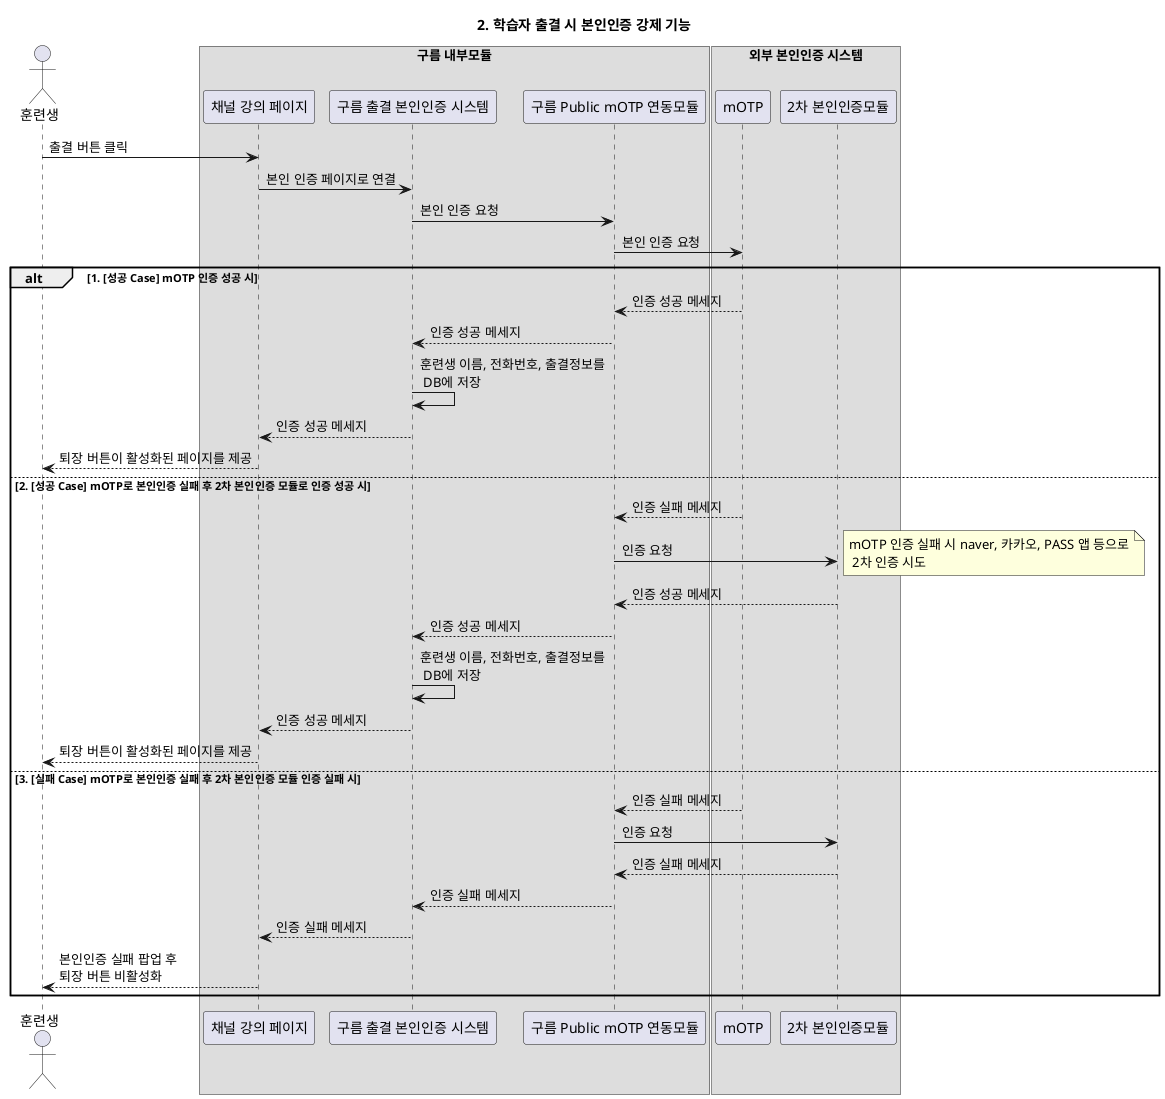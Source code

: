 @startuml

title 2. 학습자 출결 시 본인인증 강제 기능

actor 훈련생

box "구름 내부모듈"
participant "채널 강의 페이지"
participant "구름 출결 본인인증 시스템"
participant "구름 Public mOTP 연동모듈"
endbox

box "외부 본인인증 시스템"
participant mOTP
participant "2차 본인인증모듈"
endbox

훈련생 -> "채널 강의 페이지" : 출결 버튼 클릭
"채널 강의 페이지" -> "구름 출결 본인인증 시스템" : 본인 인증 페이지로 연결
"구름 출결 본인인증 시스템" -> "구름 Public mOTP 연동모듈" : 본인 인증 요청
"구름 Public mOTP 연동모듈" -> mOTP : 본인 인증 요청

alt 1. [성공 Case] mOTP 인증 성공 시
mOTP --> "구름 Public mOTP 연동모듈" : 인증 성공 메세지
"구름 Public mOTP 연동모듈" --> "구름 출결 본인인증 시스템" : 인증 성공 메세지
"구름 출결 본인인증 시스템" -> "구름 출결 본인인증 시스템" : 훈련생 이름, 전화번호, 출결정보를 \n DB에 저장
"구름 출결 본인인증 시스템" --> "채널 강의 페이지": 인증 성공 메세지
"채널 강의 페이지" --> 훈련생 : 퇴장 버튼이 활성화된 페이지를 제공

else 2. [성공 Case] mOTP로 본인인증 실패 후 2차 본인인증 모듈로 인증 성공 시
mOTP --> "구름 Public mOTP 연동모듈" : 인증 실패 메세지
"구름 Public mOTP 연동모듈" -> "2차 본인인증모듈" : 인증 요청
note right: mOTP 인증 실패 시 naver, 카카오, PASS 앱 등으로\n 2차 인증 시도
"2차 본인인증모듈" --> "구름 Public mOTP 연동모듈" : 인증 성공 메세지
"구름 Public mOTP 연동모듈" --> "구름 출결 본인인증 시스템" : 인증 성공 메세지
"구름 출결 본인인증 시스템" -> "구름 출결 본인인증 시스템" : 훈련생 이름, 전화번호, 출결정보를 \n DB에 저장
"구름 출결 본인인증 시스템" --> "채널 강의 페이지": 인증 성공 메세지
"채널 강의 페이지" --> 훈련생 : 퇴장 버튼이 활성화된 페이지를 제공

else 3. [실패 Case] mOTP로 본인인증 실패 후 2차 본인인증 모듈 인증 실패 시
mOTP --> "구름 Public mOTP 연동모듈" : 인증 실패 메세지
"구름 Public mOTP 연동모듈" -> "2차 본인인증모듈" : 인증 요청
"2차 본인인증모듈" --> "구름 Public mOTP 연동모듈" : 인증 실패 메세지
"구름 Public mOTP 연동모듈" --> "구름 출결 본인인증 시스템" : 인증 실패 메세지
"구름 출결 본인인증 시스템" --> "채널 강의 페이지": 인증 실패 메세지
"채널 강의 페이지" --> 훈련생 : 본인인증 실패 팝업 후\n퇴장 버튼 비활성화

end

/'
훈련생 -> "구름 출결 본인인증 시스템" : 인증 요청
"구름 출결 본인인증 시스템" -> mOTP : Client의 인증 정보를 전달

alt 인증 성공
mOTP --> "구름 출결 본인인증 시스템" : 인증 성공 응답 제공 (200 OK)
"구름 출결 본인인증 시스템" --> 훈련생 : 인증 성공 메시지 전달 후 Channel 페이지로 연결
훈련생 -> "채널 강의 페이지" : 강의 정보 요청
"채널 강의 페이지" --> 훈련생 : 강의 정보 페이지 반환

else 인증 실패
mOTP --> "구름 출결 본인인증 시스템" : 인증 실패 응답 제공 (4xx/5xx ERROR)
"구름 출결 본인인증 시스템" --> 훈련생: 타사 본인인증 모듈로 연결하여 다른 방식으로 본인인증 할 수 있게 유도
훈련생 -> "2차 본인인증모듈": 본인인증 요청
note right: mOTP 인증 실패 시 naver, 카카오, PASS 앱 등으로\n 2차 인증 시도
end
'/
@enduml